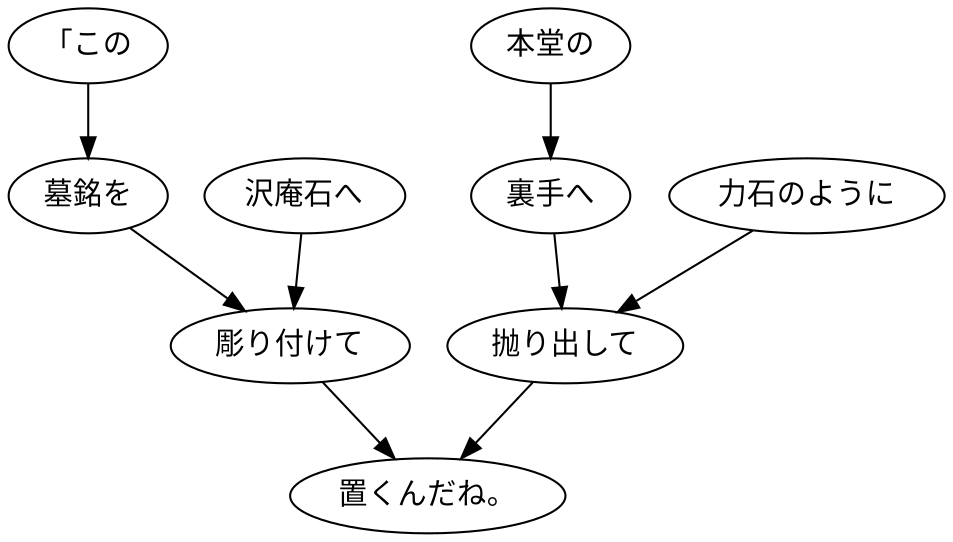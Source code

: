 digraph graph1391 {
	node0 [label="「この"];
	node1 [label="墓銘を"];
	node2 [label="沢庵石へ"];
	node3 [label="彫り付けて"];
	node4 [label="本堂の"];
	node5 [label="裏手へ"];
	node6 [label="力石のように"];
	node7 [label="抛り出して"];
	node8 [label="置くんだね。"];
	node0 -> node1;
	node1 -> node3;
	node2 -> node3;
	node3 -> node8;
	node4 -> node5;
	node5 -> node7;
	node6 -> node7;
	node7 -> node8;
}
